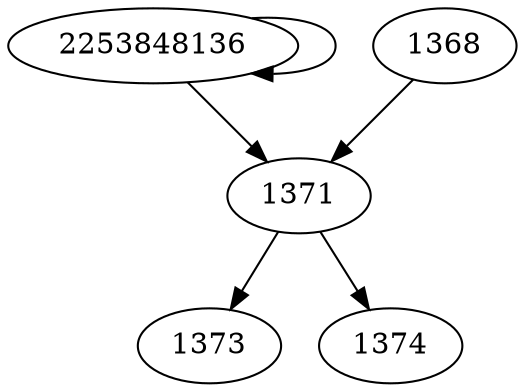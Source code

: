 digraph  {
2253848136;
1368;
1371;
1373;
1374;
2253848136 -> 1371;
2253848136 -> 2253848136;
1368 -> 1371;
1371 -> 1373;
1371 -> 1374;
}
